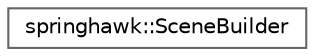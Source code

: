 digraph "Graphical Class Hierarchy"
{
 // LATEX_PDF_SIZE
  bgcolor="transparent";
  edge [fontname=Helvetica,fontsize=10,labelfontname=Helvetica,labelfontsize=10];
  node [fontname=Helvetica,fontsize=10,shape=box,height=0.2,width=0.4];
  rankdir="LR";
  Node0 [id="Node000000",label="springhawk::SceneBuilder",height=0.2,width=0.4,color="grey40", fillcolor="white", style="filled",URL="$classspringhawk_1_1_scene_builder.html",tooltip=" "];
}
